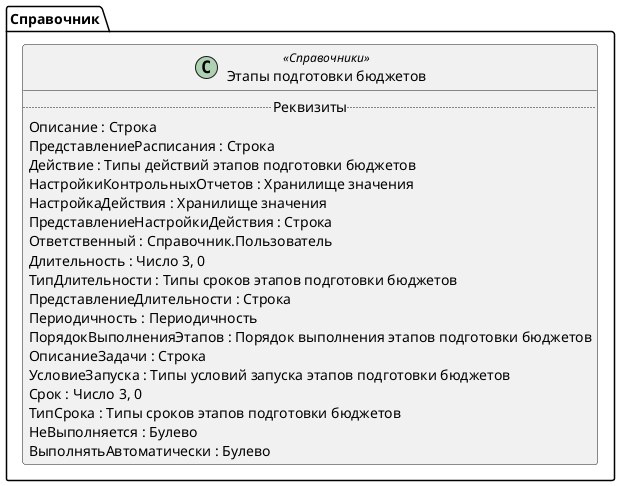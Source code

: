 ﻿@startuml ЭтапыПодготовкиБюджетов
'!include templates.wsd
'..\include templates.wsd
class Справочник.ЭтапыПодготовкиБюджетов as "Этапы подготовки бюджетов" <<Справочники>>
{
..Реквизиты..
Описание : Строка
ПредставлениеРасписания : Строка
Действие : Типы действий этапов подготовки бюджетов
НастройкиКонтрольныхОтчетов : Хранилище значения
НастройкаДействия : Хранилище значения
ПредставлениеНастройкиДействия : Строка
Ответственный : Справочник.Пользователь
Длительность : Число 3, 0
ТипДлительности : Типы сроков этапов подготовки бюджетов
ПредставлениеДлительности : Строка
Периодичность : Периодичность
ПорядокВыполненияЭтапов : Порядок выполнения этапов подготовки бюджетов
ОписаниеЗадачи : Строка
УсловиеЗапуска : Типы условий запуска этапов подготовки бюджетов
Срок : Число 3, 0
ТипСрока : Типы сроков этапов подготовки бюджетов
НеВыполняется : Булево
ВыполнятьАвтоматически : Булево
}
@enduml

